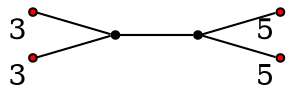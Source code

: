 graph diagram {
node [shape=point,color=black];
rankdir = LR;
subgraph subdiagram {
1 -- 2;
}
{3,4} -- 1;
2 -- {6,5}
3 [fillcolor=red,xlabel=3];
4 [fillcolor=red,xlabel=3];
5 [fillcolor=red,xlabel=5];
6 [fillcolor=red,xlabel=5];
}

